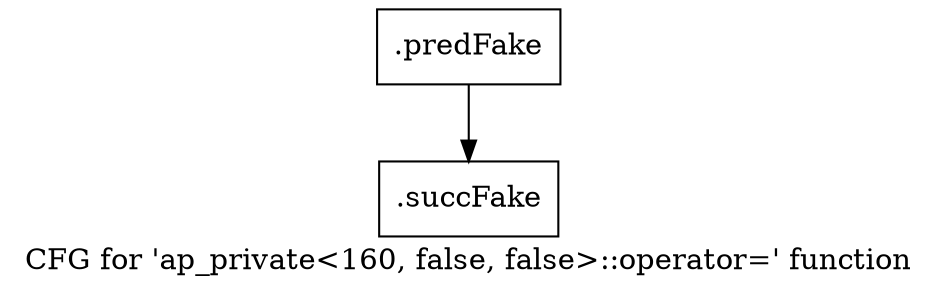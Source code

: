 digraph "CFG for 'ap_private\<160, false, false\>::operator=' function" {
	label="CFG for 'ap_private\<160, false, false\>::operator=' function";

	Node0x588a160 [shape=record,filename="",linenumber="",label="{.predFake}"];
	Node0x588a160 -> Node0x607efe0[ callList="" memoryops="" filename="/mnt/xilinx/Vitis_HLS/2021.2/include/etc/ap_private.h" execusionnum="1"];
	Node0x607efe0 [shape=record,filename="/mnt/xilinx/Vitis_HLS/2021.2/include/etc/ap_private.h",linenumber="4807",label="{.succFake}"];
}
